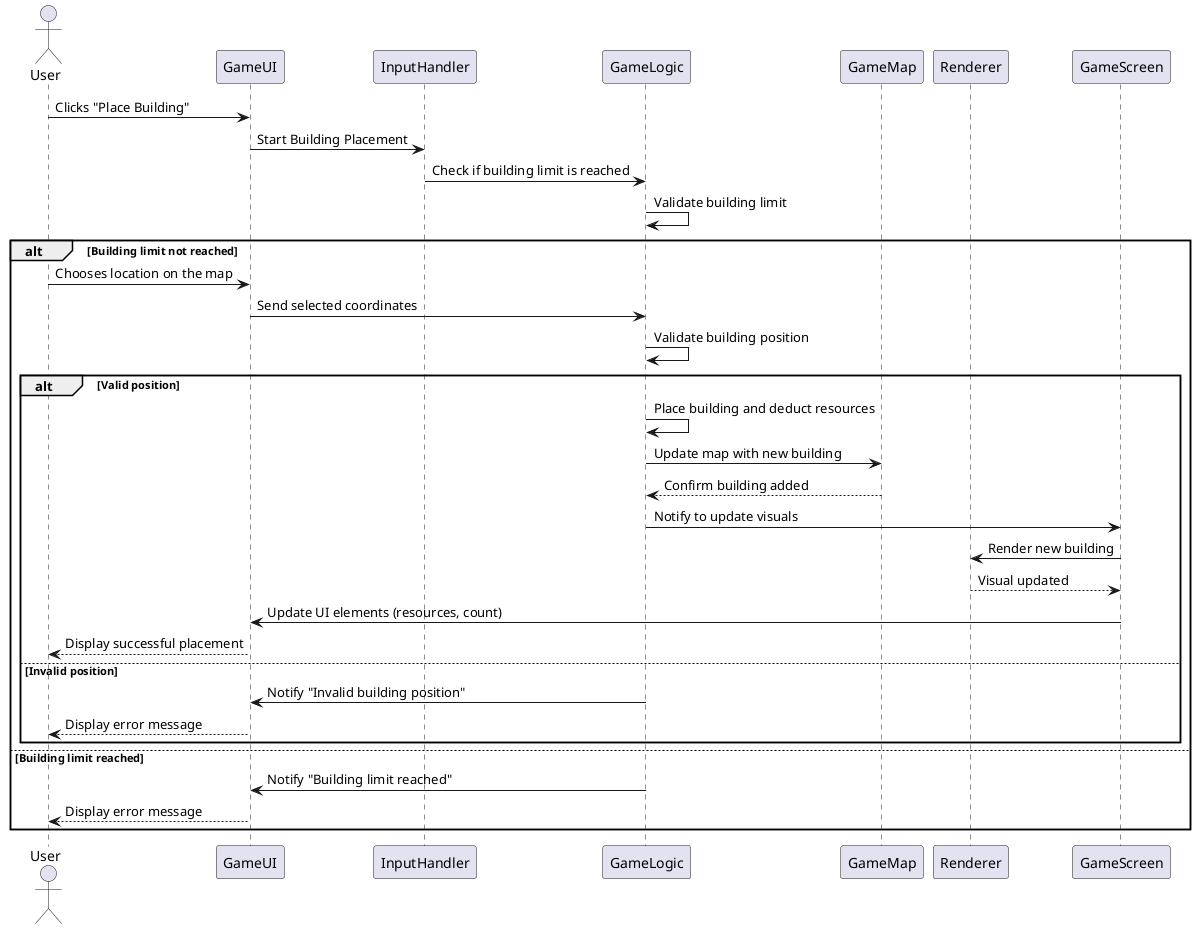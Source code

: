 @startuml
actor User
participant GameUI
participant InputHandler
participant GameLogic
participant GameMap
participant Renderer
participant GameScreen

User -> GameUI : Clicks "Place Building"
GameUI -> InputHandler : Start Building Placement
InputHandler -> GameLogic : Check if building limit is reached
GameLogic -> GameLogic : Validate building limit

alt Building limit not reached
    User -> GameUI : Chooses location on the map
    GameUI -> GameLogic : Send selected coordinates
    GameLogic -> GameLogic : Validate building position

    alt Valid position
        GameLogic -> GameLogic : Place building and deduct resources
        GameLogic -> GameMap : Update map with new building
        GameMap --> GameLogic : Confirm building added

        GameLogic -> GameScreen : Notify to update visuals
        GameScreen -> Renderer : Render new building
        Renderer --> GameScreen : Visual updated

        GameScreen -> GameUI : Update UI elements (resources, count)
        GameUI --> User : Display successful placement
    else Invalid position
        GameLogic -> GameUI : Notify "Invalid building position"
        GameUI --> User : Display error message
    end
else Building limit reached
    GameLogic -> GameUI : Notify "Building limit reached"
    GameUI --> User : Display error message
end
@enduml
